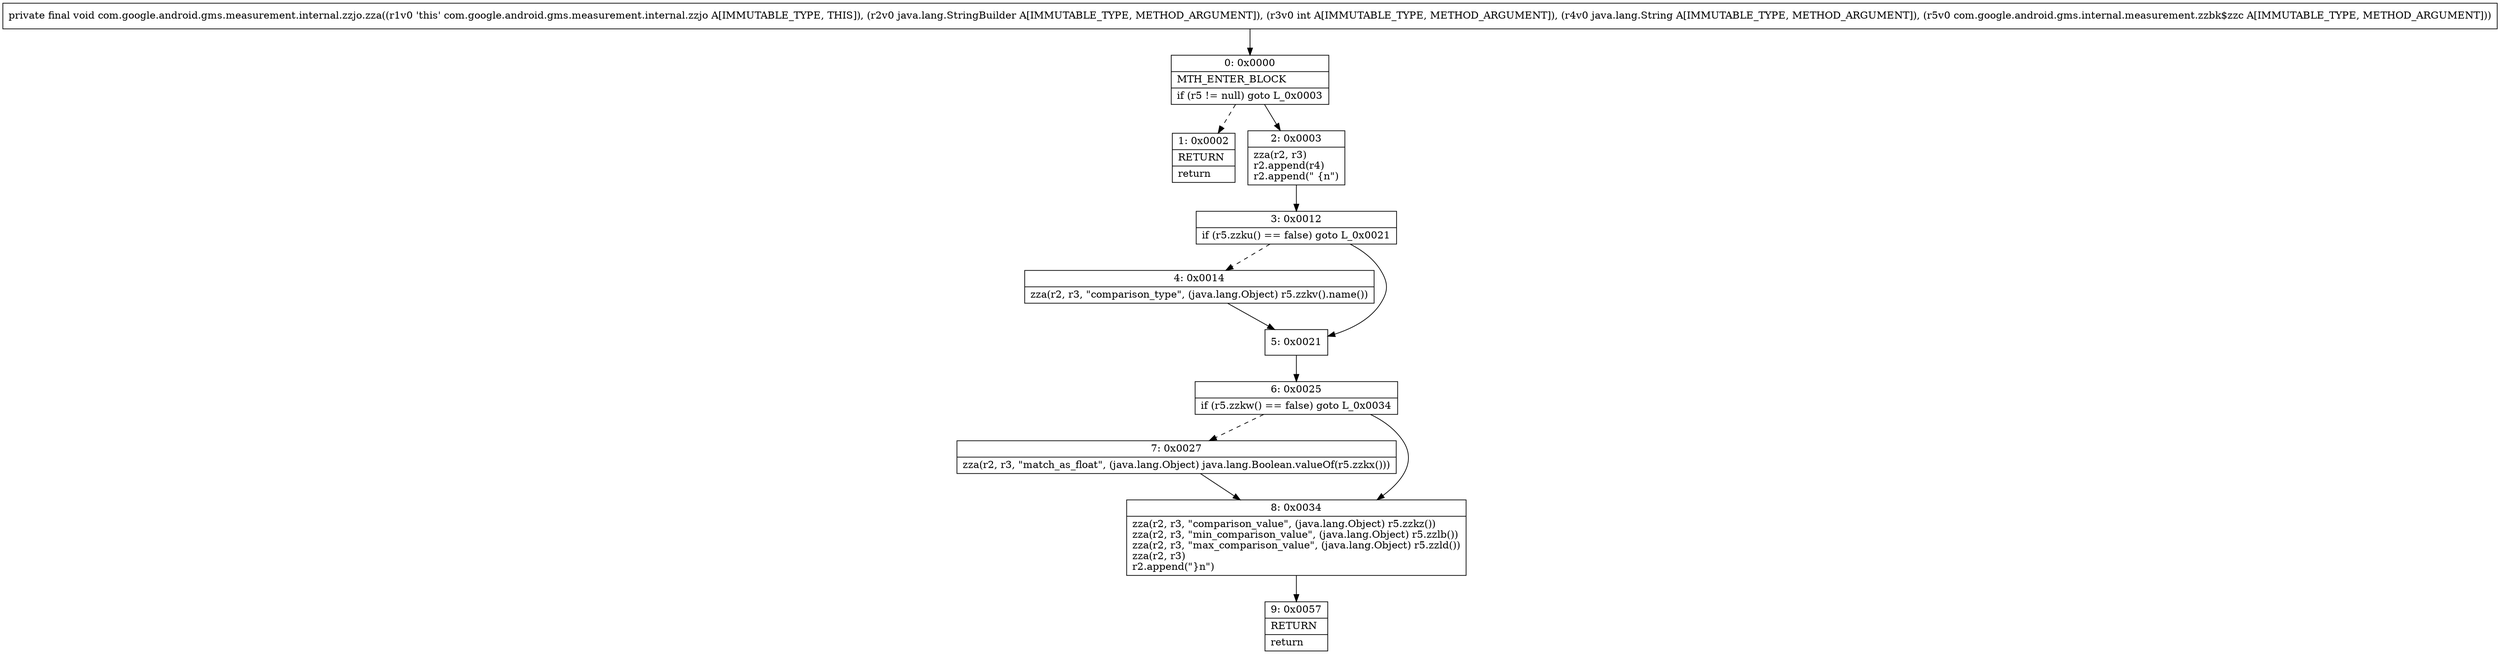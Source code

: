 digraph "CFG forcom.google.android.gms.measurement.internal.zzjo.zza(Ljava\/lang\/StringBuilder;ILjava\/lang\/String;Lcom\/google\/android\/gms\/internal\/measurement\/zzbk$zzc;)V" {
Node_0 [shape=record,label="{0\:\ 0x0000|MTH_ENTER_BLOCK\l|if (r5 != null) goto L_0x0003\l}"];
Node_1 [shape=record,label="{1\:\ 0x0002|RETURN\l|return\l}"];
Node_2 [shape=record,label="{2\:\ 0x0003|zza(r2, r3)\lr2.append(r4)\lr2.append(\" \{n\")\l}"];
Node_3 [shape=record,label="{3\:\ 0x0012|if (r5.zzku() == false) goto L_0x0021\l}"];
Node_4 [shape=record,label="{4\:\ 0x0014|zza(r2, r3, \"comparison_type\", (java.lang.Object) r5.zzkv().name())\l}"];
Node_5 [shape=record,label="{5\:\ 0x0021}"];
Node_6 [shape=record,label="{6\:\ 0x0025|if (r5.zzkw() == false) goto L_0x0034\l}"];
Node_7 [shape=record,label="{7\:\ 0x0027|zza(r2, r3, \"match_as_float\", (java.lang.Object) java.lang.Boolean.valueOf(r5.zzkx()))\l}"];
Node_8 [shape=record,label="{8\:\ 0x0034|zza(r2, r3, \"comparison_value\", (java.lang.Object) r5.zzkz())\lzza(r2, r3, \"min_comparison_value\", (java.lang.Object) r5.zzlb())\lzza(r2, r3, \"max_comparison_value\", (java.lang.Object) r5.zzld())\lzza(r2, r3)\lr2.append(\"\}n\")\l}"];
Node_9 [shape=record,label="{9\:\ 0x0057|RETURN\l|return\l}"];
MethodNode[shape=record,label="{private final void com.google.android.gms.measurement.internal.zzjo.zza((r1v0 'this' com.google.android.gms.measurement.internal.zzjo A[IMMUTABLE_TYPE, THIS]), (r2v0 java.lang.StringBuilder A[IMMUTABLE_TYPE, METHOD_ARGUMENT]), (r3v0 int A[IMMUTABLE_TYPE, METHOD_ARGUMENT]), (r4v0 java.lang.String A[IMMUTABLE_TYPE, METHOD_ARGUMENT]), (r5v0 com.google.android.gms.internal.measurement.zzbk$zzc A[IMMUTABLE_TYPE, METHOD_ARGUMENT])) }"];
MethodNode -> Node_0;
Node_0 -> Node_1[style=dashed];
Node_0 -> Node_2;
Node_2 -> Node_3;
Node_3 -> Node_4[style=dashed];
Node_3 -> Node_5;
Node_4 -> Node_5;
Node_5 -> Node_6;
Node_6 -> Node_7[style=dashed];
Node_6 -> Node_8;
Node_7 -> Node_8;
Node_8 -> Node_9;
}

